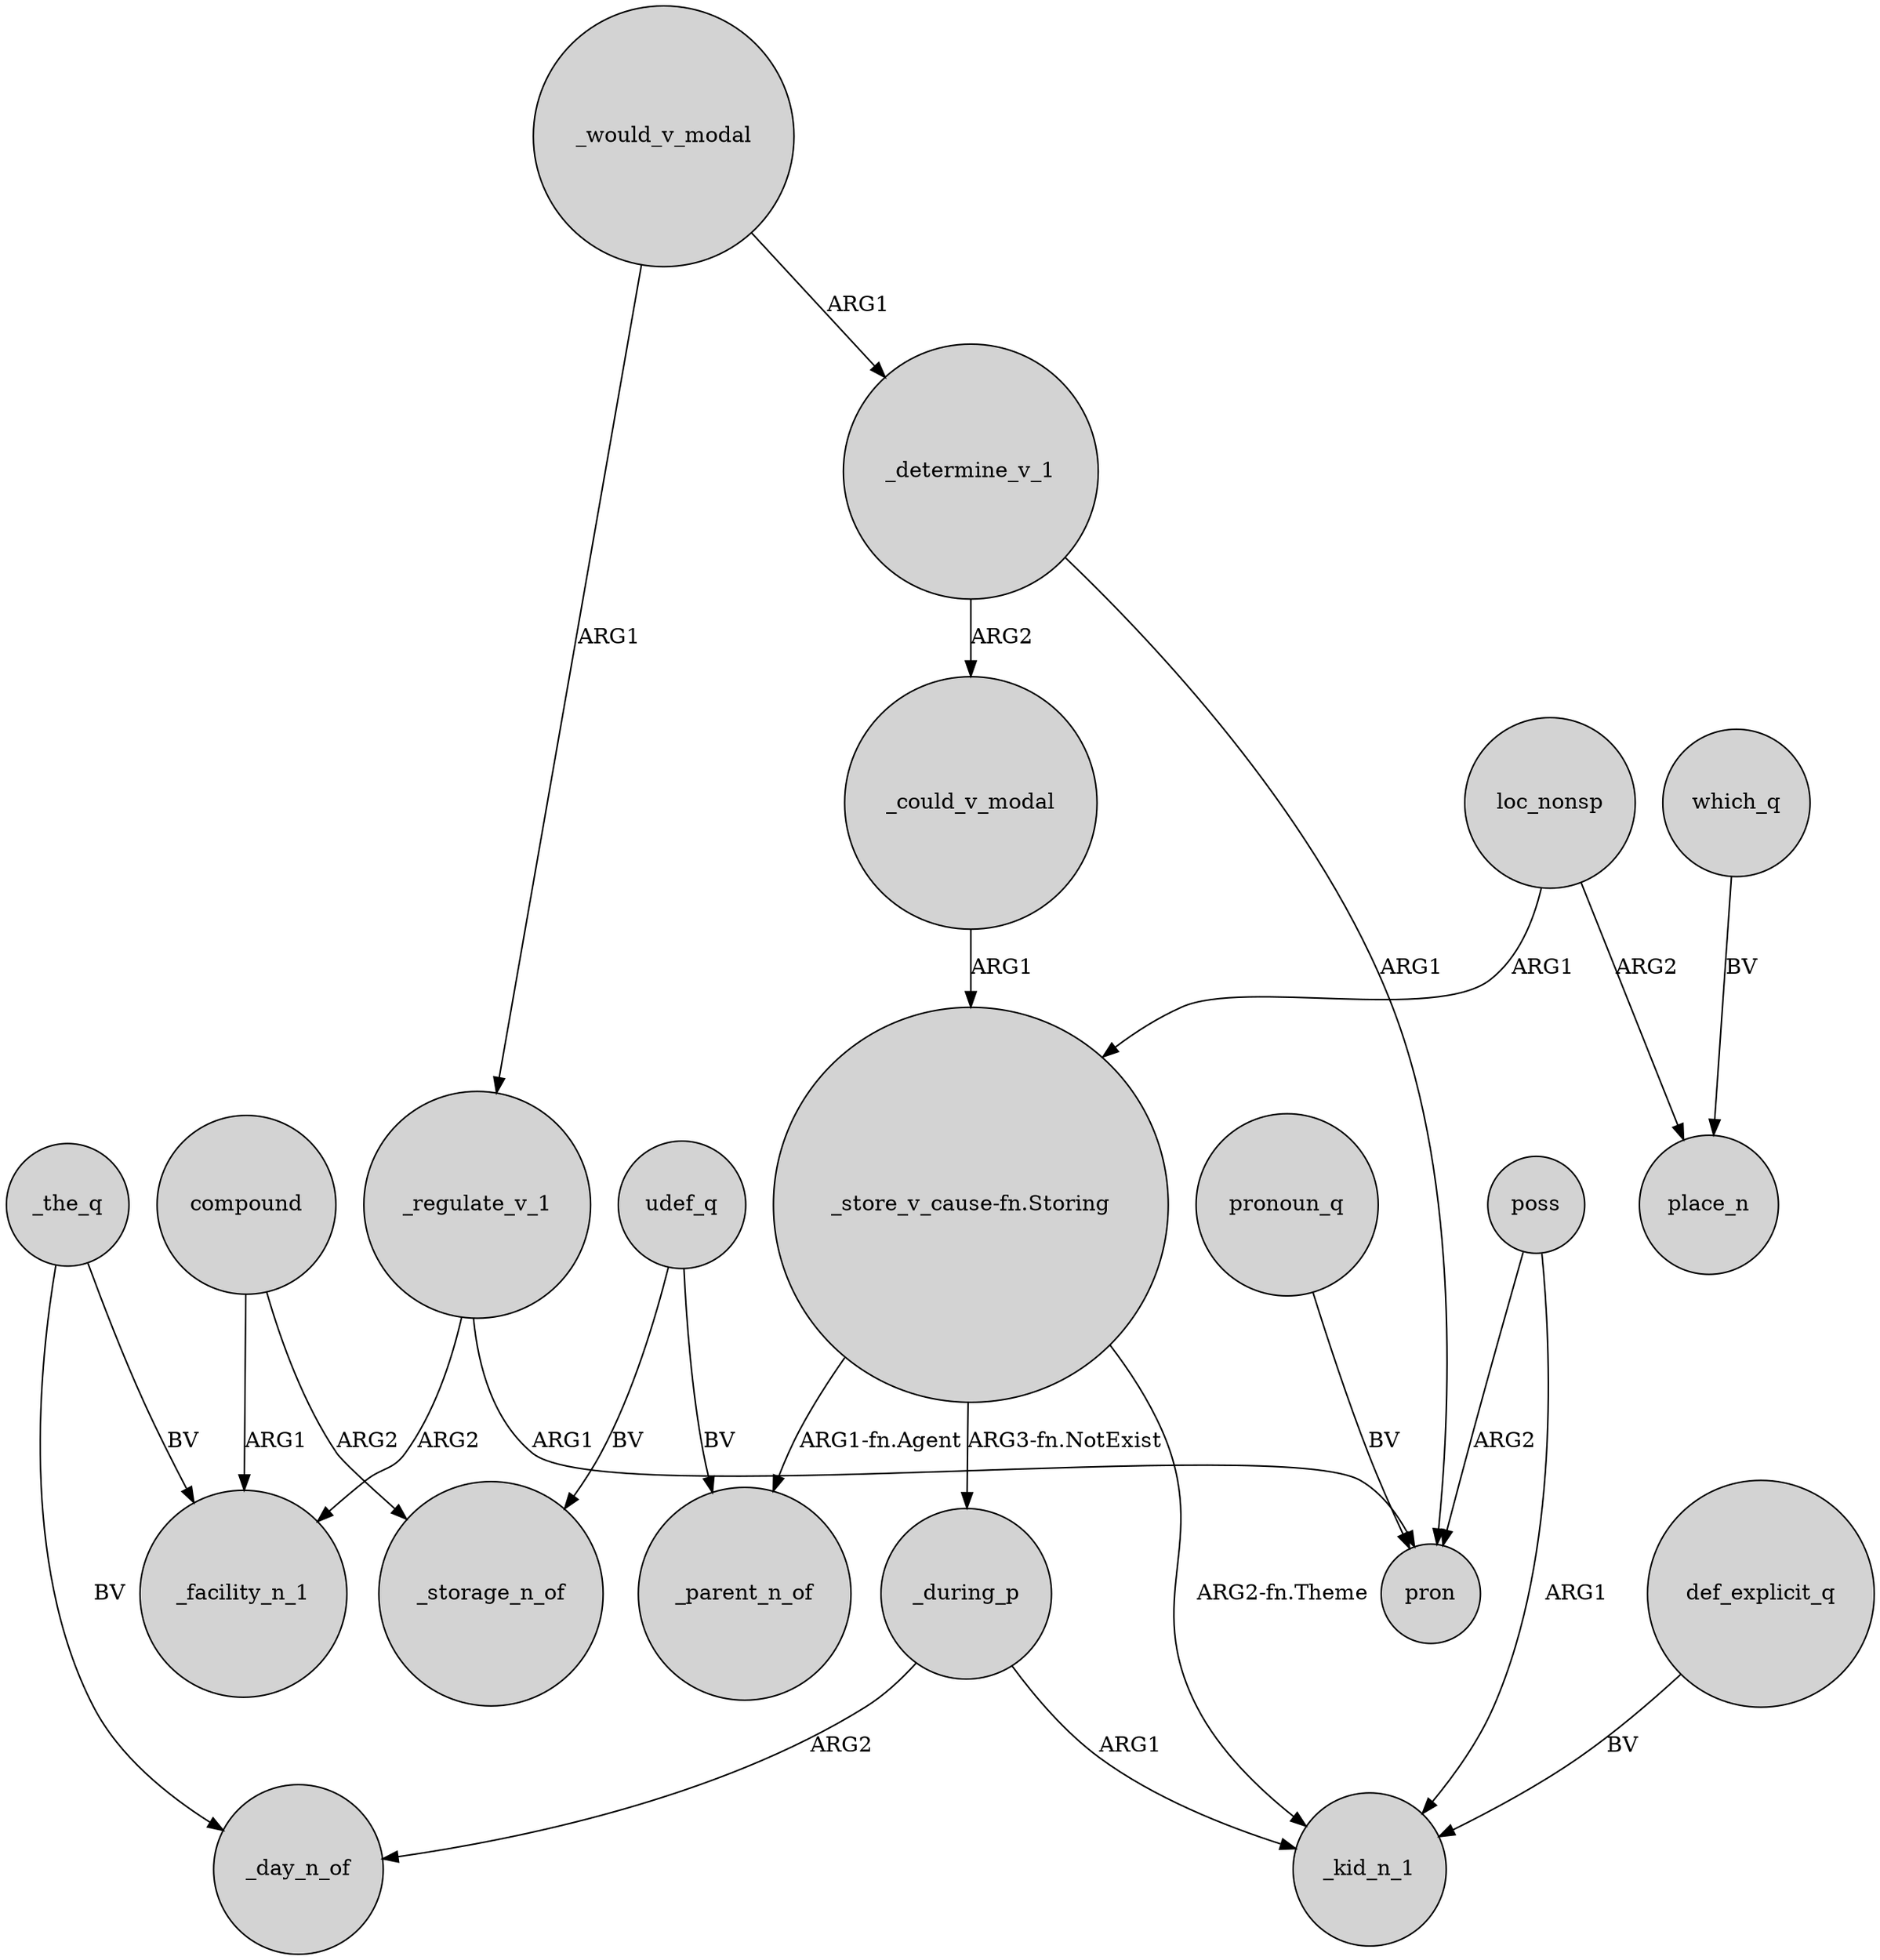 digraph {
	node [shape=circle style=filled]
	udef_q -> _parent_n_of [label=BV]
	poss -> pron [label=ARG2]
	_during_p -> _day_n_of [label=ARG2]
	udef_q -> _storage_n_of [label=BV]
	compound -> _storage_n_of [label=ARG2]
	_during_p -> _kid_n_1 [label=ARG1]
	loc_nonsp -> "_store_v_cause-fn.Storing" [label=ARG1]
	"_store_v_cause-fn.Storing" -> _during_p [label="ARG3-fn.NotExist"]
	_would_v_modal -> _regulate_v_1 [label=ARG1]
	which_q -> place_n [label=BV]
	_the_q -> _day_n_of [label=BV]
	pronoun_q -> pron [label=BV]
	_determine_v_1 -> _could_v_modal [label=ARG2]
	_could_v_modal -> "_store_v_cause-fn.Storing" [label=ARG1]
	_regulate_v_1 -> _facility_n_1 [label=ARG2]
	poss -> _kid_n_1 [label=ARG1]
	_regulate_v_1 -> pron [label=ARG1]
	compound -> _facility_n_1 [label=ARG1]
	_determine_v_1 -> pron [label=ARG1]
	loc_nonsp -> place_n [label=ARG2]
	_the_q -> _facility_n_1 [label=BV]
	_would_v_modal -> _determine_v_1 [label=ARG1]
	def_explicit_q -> _kid_n_1 [label=BV]
	"_store_v_cause-fn.Storing" -> _parent_n_of [label="ARG1-fn.Agent"]
	"_store_v_cause-fn.Storing" -> _kid_n_1 [label="ARG2-fn.Theme"]
}
